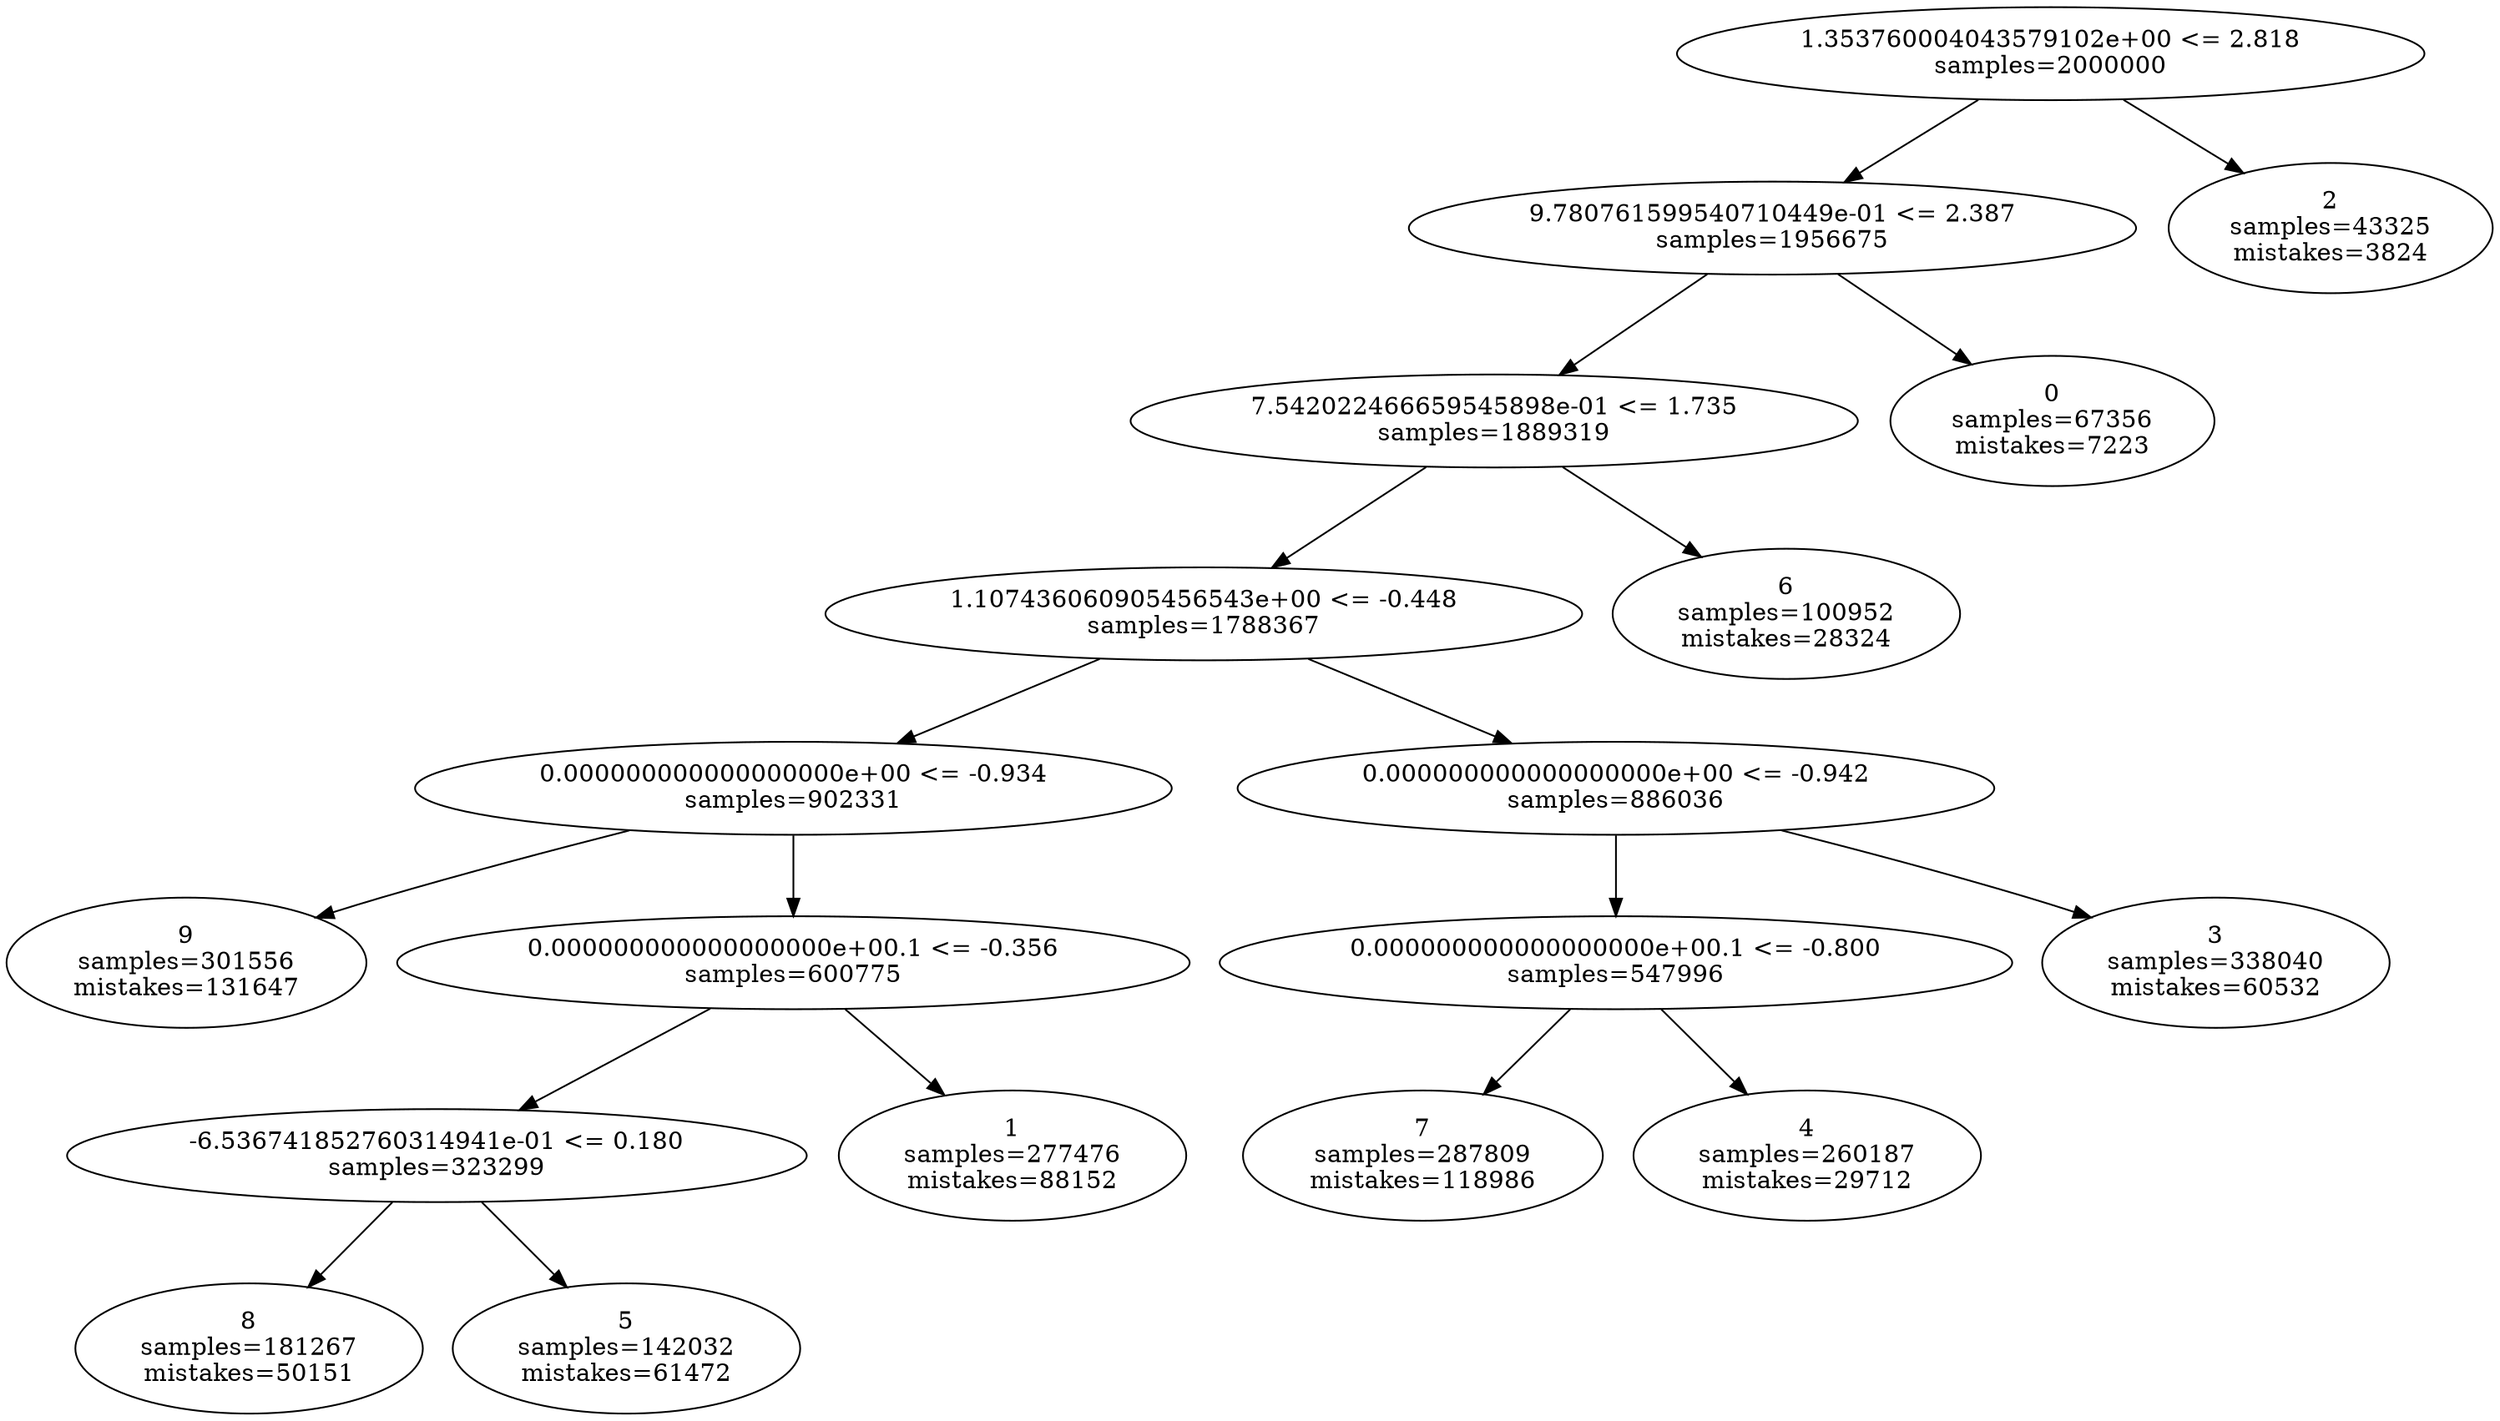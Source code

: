 digraph ClusteringTree {
n_0 [label="1.353760004043579102e+00 <= 2.818
samples=\2000000"];
n_1 [label="9.780761599540710449e-01 <= 2.387
samples=\1956675"];
n_2 [label="2
samples=\43325
mistakes=\3824"];
n_3 [label="7.542022466659545898e-01 <= 1.735
samples=\1889319"];
n_4 [label="0
samples=\67356
mistakes=\7223"];
n_5 [label="1.107436060905456543e+00 <= -0.448
samples=\1788367"];
n_6 [label="6
samples=\100952
mistakes=\28324"];
n_7 [label="0.000000000000000000e+00 <= -0.934
samples=\902331"];
n_8 [label="0.000000000000000000e+00 <= -0.942
samples=\886036"];
n_9 [label="9
samples=\301556
mistakes=\131647"];
n_10 [label="0.000000000000000000e+00.1 <= -0.356
samples=\600775"];
n_11 [label="0.000000000000000000e+00.1 <= -0.800
samples=\547996"];
n_12 [label="3
samples=\338040
mistakes=\60532"];
n_13 [label="-6.536741852760314941e-01 <= 0.180
samples=\323299"];
n_14 [label="1
samples=\277476
mistakes=\88152"];
n_15 [label="7
samples=\287809
mistakes=\118986"];
n_16 [label="4
samples=\260187
mistakes=\29712"];
n_17 [label="8
samples=\181267
mistakes=\50151"];
n_18 [label="5
samples=\142032
mistakes=\61472"];
n_0 -> n_1;
n_0 -> n_2;
n_1 -> n_3;
n_1 -> n_4;
n_3 -> n_5;
n_3 -> n_6;
n_5 -> n_7;
n_5 -> n_8;
n_7 -> n_9;
n_7 -> n_10;
n_8 -> n_11;
n_8 -> n_12;
n_10 -> n_13;
n_10 -> n_14;
n_11 -> n_15;
n_11 -> n_16;
n_13 -> n_17;
n_13 -> n_18;
}
